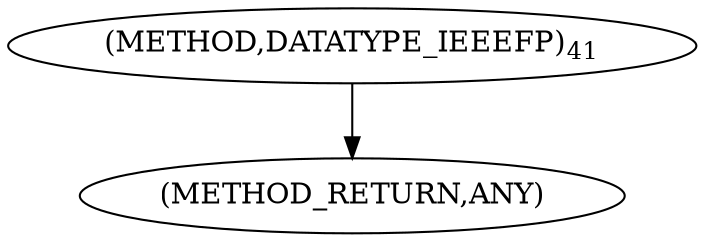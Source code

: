 digraph "DATATYPE_IEEEFP" {  
"100560" [label = <(METHOD,DATATYPE_IEEEFP)<SUB>41</SUB>> ]
"100561" [label = <(METHOD_RETURN,ANY)> ]
  "100560" -> "100561" 
}
